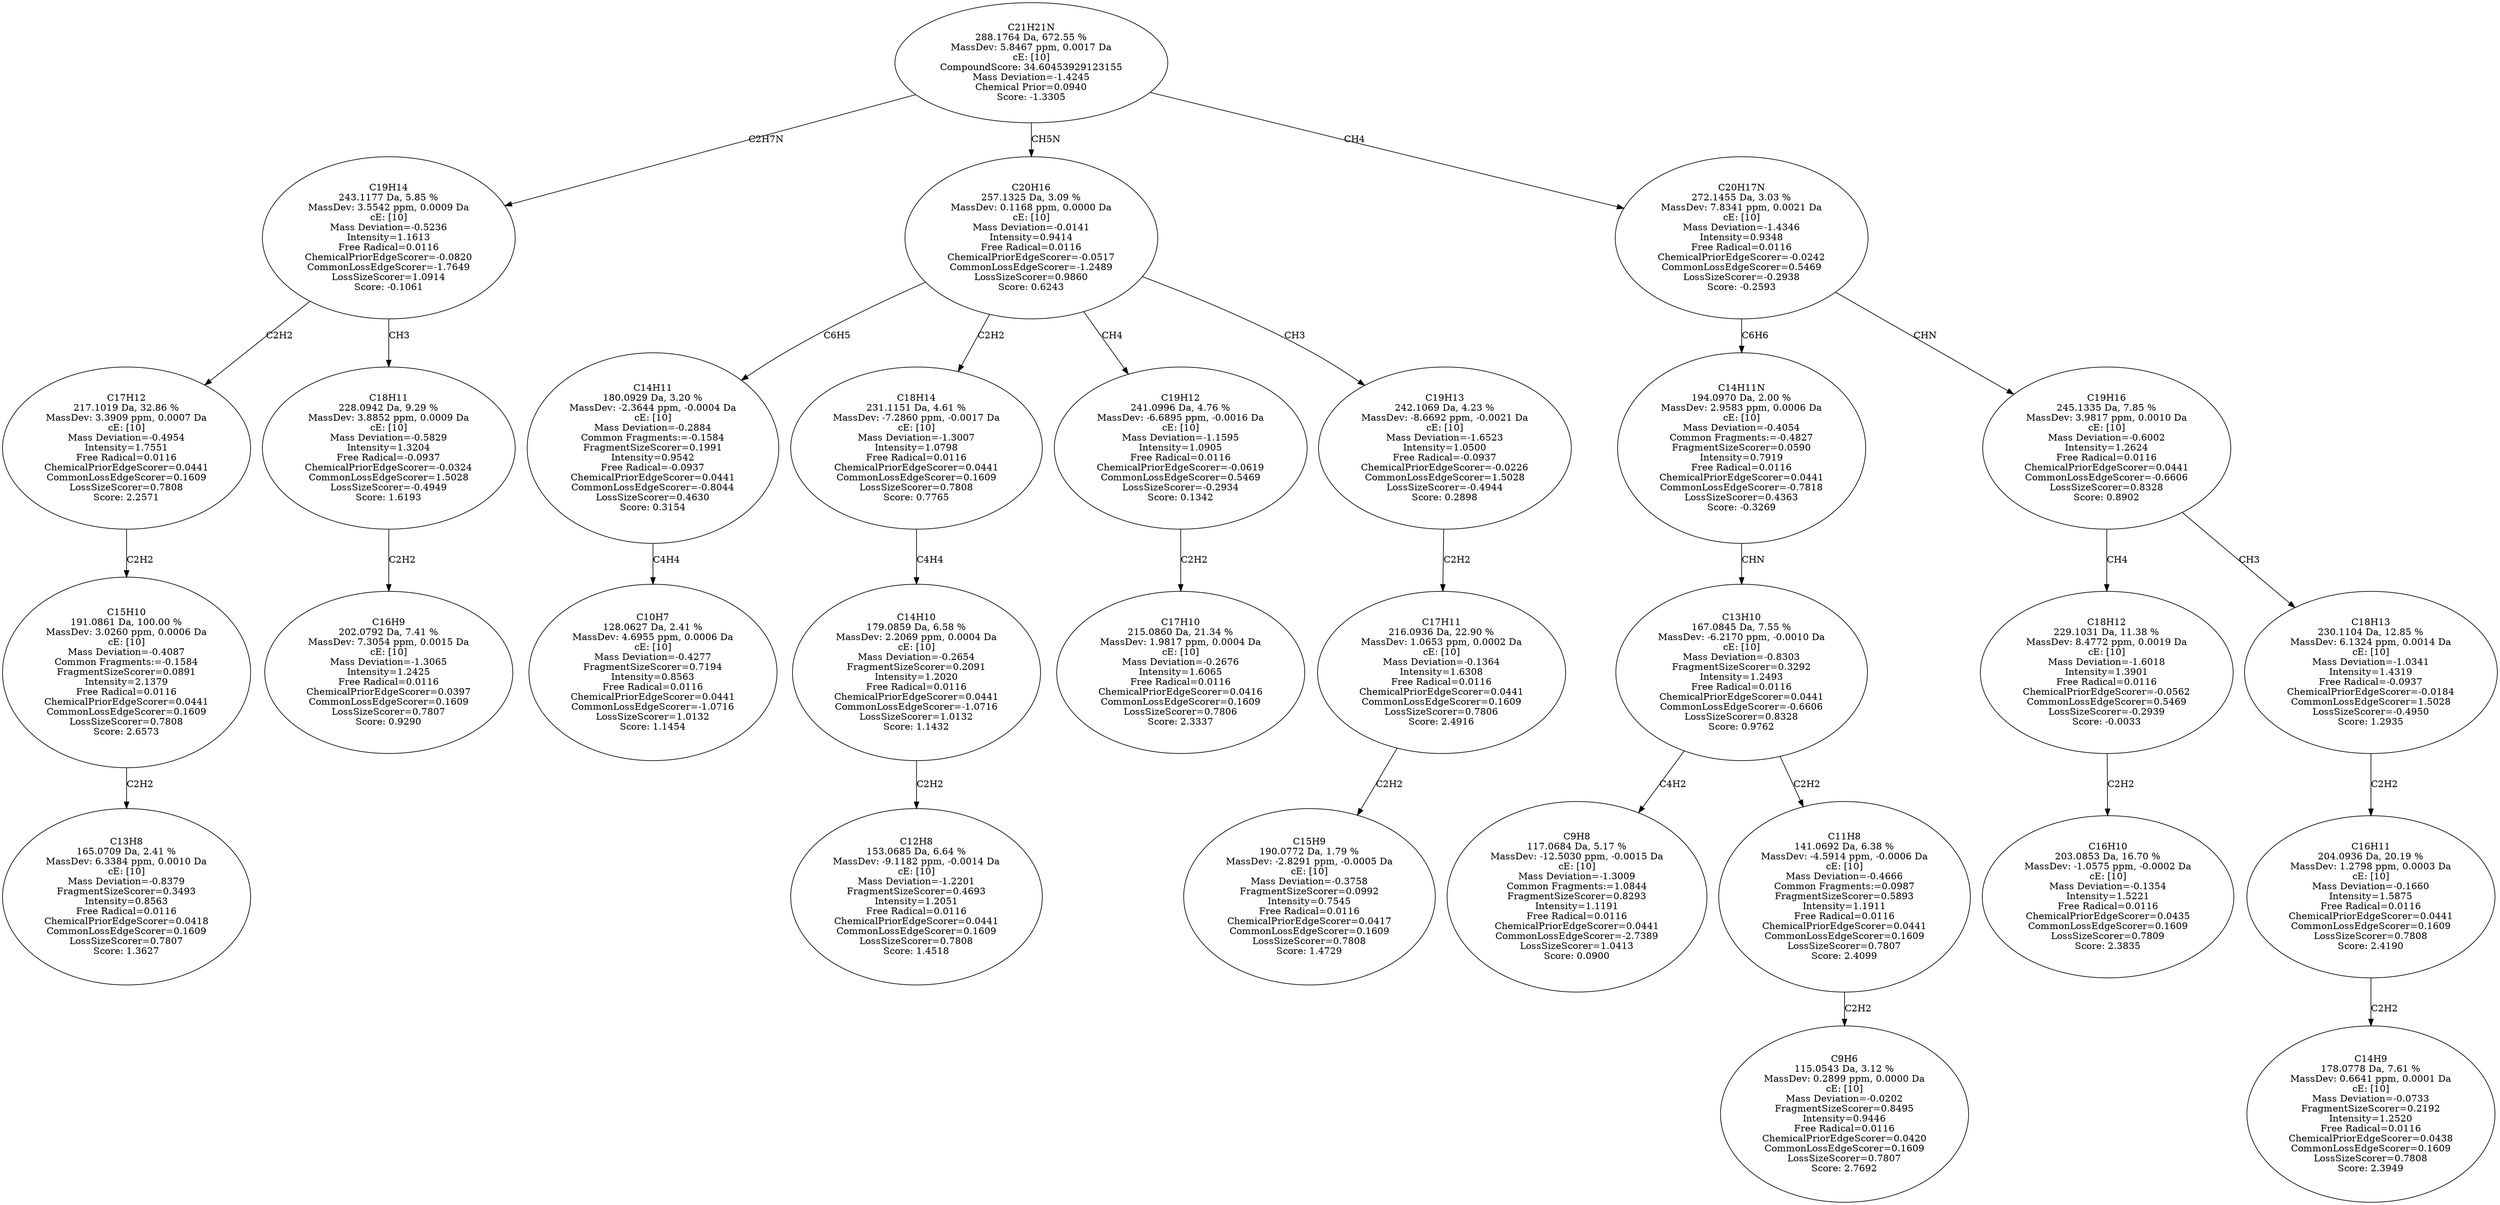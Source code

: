 strict digraph {
v1 [label="C13H8\n165.0709 Da, 2.41 %\nMassDev: 6.3384 ppm, 0.0010 Da\ncE: [10]\nMass Deviation=-0.8379\nFragmentSizeScorer=0.3493\nIntensity=0.8563\nFree Radical=0.0116\nChemicalPriorEdgeScorer=0.0418\nCommonLossEdgeScorer=0.1609\nLossSizeScorer=0.7807\nScore: 1.3627"];
v2 [label="C15H10\n191.0861 Da, 100.00 %\nMassDev: 3.0260 ppm, 0.0006 Da\ncE: [10]\nMass Deviation=-0.4087\nCommon Fragments:=-0.1584\nFragmentSizeScorer=0.0891\nIntensity=2.1379\nFree Radical=0.0116\nChemicalPriorEdgeScorer=0.0441\nCommonLossEdgeScorer=0.1609\nLossSizeScorer=0.7808\nScore: 2.6573"];
v3 [label="C17H12\n217.1019 Da, 32.86 %\nMassDev: 3.3909 ppm, 0.0007 Da\ncE: [10]\nMass Deviation=-0.4954\nIntensity=1.7551\nFree Radical=0.0116\nChemicalPriorEdgeScorer=0.0441\nCommonLossEdgeScorer=0.1609\nLossSizeScorer=0.7808\nScore: 2.2571"];
v4 [label="C16H9\n202.0792 Da, 7.41 %\nMassDev: 7.3054 ppm, 0.0015 Da\ncE: [10]\nMass Deviation=-1.3065\nIntensity=1.2425\nFree Radical=0.0116\nChemicalPriorEdgeScorer=0.0397\nCommonLossEdgeScorer=0.1609\nLossSizeScorer=0.7807\nScore: 0.9290"];
v5 [label="C18H11\n228.0942 Da, 9.29 %\nMassDev: 3.8852 ppm, 0.0009 Da\ncE: [10]\nMass Deviation=-0.5829\nIntensity=1.3204\nFree Radical=-0.0937\nChemicalPriorEdgeScorer=-0.0324\nCommonLossEdgeScorer=1.5028\nLossSizeScorer=-0.4949\nScore: 1.6193"];
v6 [label="C19H14\n243.1177 Da, 5.85 %\nMassDev: 3.5542 ppm, 0.0009 Da\ncE: [10]\nMass Deviation=-0.5236\nIntensity=1.1613\nFree Radical=0.0116\nChemicalPriorEdgeScorer=-0.0820\nCommonLossEdgeScorer=-1.7649\nLossSizeScorer=1.0914\nScore: -0.1061"];
v7 [label="C10H7\n128.0627 Da, 2.41 %\nMassDev: 4.6955 ppm, 0.0006 Da\ncE: [10]\nMass Deviation=-0.4277\nFragmentSizeScorer=0.7194\nIntensity=0.8563\nFree Radical=0.0116\nChemicalPriorEdgeScorer=0.0441\nCommonLossEdgeScorer=-1.0716\nLossSizeScorer=1.0132\nScore: 1.1454"];
v8 [label="C14H11\n180.0929 Da, 3.20 %\nMassDev: -2.3644 ppm, -0.0004 Da\ncE: [10]\nMass Deviation=-0.2884\nCommon Fragments:=-0.1584\nFragmentSizeScorer=0.1991\nIntensity=0.9542\nFree Radical=-0.0937\nChemicalPriorEdgeScorer=0.0441\nCommonLossEdgeScorer=-0.8044\nLossSizeScorer=0.4630\nScore: 0.3154"];
v9 [label="C12H8\n153.0685 Da, 6.64 %\nMassDev: -9.1182 ppm, -0.0014 Da\ncE: [10]\nMass Deviation=-1.2201\nFragmentSizeScorer=0.4693\nIntensity=1.2051\nFree Radical=0.0116\nChemicalPriorEdgeScorer=0.0441\nCommonLossEdgeScorer=0.1609\nLossSizeScorer=0.7808\nScore: 1.4518"];
v10 [label="C14H10\n179.0859 Da, 6.58 %\nMassDev: 2.2069 ppm, 0.0004 Da\ncE: [10]\nMass Deviation=-0.2654\nFragmentSizeScorer=0.2091\nIntensity=1.2020\nFree Radical=0.0116\nChemicalPriorEdgeScorer=0.0441\nCommonLossEdgeScorer=-1.0716\nLossSizeScorer=1.0132\nScore: 1.1432"];
v11 [label="C18H14\n231.1151 Da, 4.61 %\nMassDev: -7.2860 ppm, -0.0017 Da\ncE: [10]\nMass Deviation=-1.3007\nIntensity=1.0798\nFree Radical=0.0116\nChemicalPriorEdgeScorer=0.0441\nCommonLossEdgeScorer=0.1609\nLossSizeScorer=0.7808\nScore: 0.7765"];
v12 [label="C17H10\n215.0860 Da, 21.34 %\nMassDev: 1.9817 ppm, 0.0004 Da\ncE: [10]\nMass Deviation=-0.2676\nIntensity=1.6065\nFree Radical=0.0116\nChemicalPriorEdgeScorer=0.0416\nCommonLossEdgeScorer=0.1609\nLossSizeScorer=0.7806\nScore: 2.3337"];
v13 [label="C19H12\n241.0996 Da, 4.76 %\nMassDev: -6.6895 ppm, -0.0016 Da\ncE: [10]\nMass Deviation=-1.1595\nIntensity=1.0905\nFree Radical=0.0116\nChemicalPriorEdgeScorer=-0.0619\nCommonLossEdgeScorer=0.5469\nLossSizeScorer=-0.2934\nScore: 0.1342"];
v14 [label="C15H9\n190.0772 Da, 1.79 %\nMassDev: -2.8291 ppm, -0.0005 Da\ncE: [10]\nMass Deviation=-0.3758\nFragmentSizeScorer=0.0992\nIntensity=0.7545\nFree Radical=0.0116\nChemicalPriorEdgeScorer=0.0417\nCommonLossEdgeScorer=0.1609\nLossSizeScorer=0.7808\nScore: 1.4729"];
v15 [label="C17H11\n216.0936 Da, 22.90 %\nMassDev: 1.0653 ppm, 0.0002 Da\ncE: [10]\nMass Deviation=-0.1364\nIntensity=1.6308\nFree Radical=0.0116\nChemicalPriorEdgeScorer=0.0441\nCommonLossEdgeScorer=0.1609\nLossSizeScorer=0.7806\nScore: 2.4916"];
v16 [label="C19H13\n242.1069 Da, 4.23 %\nMassDev: -8.6692 ppm, -0.0021 Da\ncE: [10]\nMass Deviation=-1.6523\nIntensity=1.0500\nFree Radical=-0.0937\nChemicalPriorEdgeScorer=-0.0226\nCommonLossEdgeScorer=1.5028\nLossSizeScorer=-0.4944\nScore: 0.2898"];
v17 [label="C20H16\n257.1325 Da, 3.09 %\nMassDev: 0.1168 ppm, 0.0000 Da\ncE: [10]\nMass Deviation=-0.0141\nIntensity=0.9414\nFree Radical=0.0116\nChemicalPriorEdgeScorer=-0.0517\nCommonLossEdgeScorer=-1.2489\nLossSizeScorer=0.9860\nScore: 0.6243"];
v18 [label="C9H8\n117.0684 Da, 5.17 %\nMassDev: -12.5030 ppm, -0.0015 Da\ncE: [10]\nMass Deviation=-1.3009\nCommon Fragments:=1.0844\nFragmentSizeScorer=0.8293\nIntensity=1.1191\nFree Radical=0.0116\nChemicalPriorEdgeScorer=0.0441\nCommonLossEdgeScorer=-2.7389\nLossSizeScorer=1.0413\nScore: 0.0900"];
v19 [label="C9H6\n115.0543 Da, 3.12 %\nMassDev: 0.2899 ppm, 0.0000 Da\ncE: [10]\nMass Deviation=-0.0202\nFragmentSizeScorer=0.8495\nIntensity=0.9446\nFree Radical=0.0116\nChemicalPriorEdgeScorer=0.0420\nCommonLossEdgeScorer=0.1609\nLossSizeScorer=0.7807\nScore: 2.7692"];
v20 [label="C11H8\n141.0692 Da, 6.38 %\nMassDev: -4.5914 ppm, -0.0006 Da\ncE: [10]\nMass Deviation=-0.4666\nCommon Fragments:=0.0987\nFragmentSizeScorer=0.5893\nIntensity=1.1911\nFree Radical=0.0116\nChemicalPriorEdgeScorer=0.0441\nCommonLossEdgeScorer=0.1609\nLossSizeScorer=0.7807\nScore: 2.4099"];
v21 [label="C13H10\n167.0845 Da, 7.55 %\nMassDev: -6.2170 ppm, -0.0010 Da\ncE: [10]\nMass Deviation=-0.8303\nFragmentSizeScorer=0.3292\nIntensity=1.2493\nFree Radical=0.0116\nChemicalPriorEdgeScorer=0.0441\nCommonLossEdgeScorer=-0.6606\nLossSizeScorer=0.8328\nScore: 0.9762"];
v22 [label="C14H11N\n194.0970 Da, 2.00 %\nMassDev: 2.9583 ppm, 0.0006 Da\ncE: [10]\nMass Deviation=-0.4054\nCommon Fragments:=-0.4827\nFragmentSizeScorer=0.0590\nIntensity=0.7919\nFree Radical=0.0116\nChemicalPriorEdgeScorer=0.0441\nCommonLossEdgeScorer=-0.7818\nLossSizeScorer=0.4363\nScore: -0.3269"];
v23 [label="C16H10\n203.0853 Da, 16.70 %\nMassDev: -1.0575 ppm, -0.0002 Da\ncE: [10]\nMass Deviation=-0.1354\nIntensity=1.5221\nFree Radical=0.0116\nChemicalPriorEdgeScorer=0.0435\nCommonLossEdgeScorer=0.1609\nLossSizeScorer=0.7809\nScore: 2.3835"];
v24 [label="C18H12\n229.1031 Da, 11.38 %\nMassDev: 8.4772 ppm, 0.0019 Da\ncE: [10]\nMass Deviation=-1.6018\nIntensity=1.3901\nFree Radical=0.0116\nChemicalPriorEdgeScorer=-0.0562\nCommonLossEdgeScorer=0.5469\nLossSizeScorer=-0.2939\nScore: -0.0033"];
v25 [label="C14H9\n178.0778 Da, 7.61 %\nMassDev: 0.6641 ppm, 0.0001 Da\ncE: [10]\nMass Deviation=-0.0733\nFragmentSizeScorer=0.2192\nIntensity=1.2520\nFree Radical=0.0116\nChemicalPriorEdgeScorer=0.0438\nCommonLossEdgeScorer=0.1609\nLossSizeScorer=0.7808\nScore: 2.3949"];
v26 [label="C16H11\n204.0936 Da, 20.19 %\nMassDev: 1.2798 ppm, 0.0003 Da\ncE: [10]\nMass Deviation=-0.1660\nIntensity=1.5875\nFree Radical=0.0116\nChemicalPriorEdgeScorer=0.0441\nCommonLossEdgeScorer=0.1609\nLossSizeScorer=0.7808\nScore: 2.4190"];
v27 [label="C18H13\n230.1104 Da, 12.85 %\nMassDev: 6.1324 ppm, 0.0014 Da\ncE: [10]\nMass Deviation=-1.0341\nIntensity=1.4319\nFree Radical=-0.0937\nChemicalPriorEdgeScorer=-0.0184\nCommonLossEdgeScorer=1.5028\nLossSizeScorer=-0.4950\nScore: 1.2935"];
v28 [label="C19H16\n245.1335 Da, 7.85 %\nMassDev: 3.9817 ppm, 0.0010 Da\ncE: [10]\nMass Deviation=-0.6002\nIntensity=1.2624\nFree Radical=0.0116\nChemicalPriorEdgeScorer=0.0441\nCommonLossEdgeScorer=-0.6606\nLossSizeScorer=0.8328\nScore: 0.8902"];
v29 [label="C20H17N\n272.1455 Da, 3.03 %\nMassDev: 7.8341 ppm, 0.0021 Da\ncE: [10]\nMass Deviation=-1.4346\nIntensity=0.9348\nFree Radical=0.0116\nChemicalPriorEdgeScorer=-0.0242\nCommonLossEdgeScorer=0.5469\nLossSizeScorer=-0.2938\nScore: -0.2593"];
v30 [label="C21H21N\n288.1764 Da, 672.55 %\nMassDev: 5.8467 ppm, 0.0017 Da\ncE: [10]\nCompoundScore: 34.60453929123155\nMass Deviation=-1.4245\nChemical Prior=0.0940\nScore: -1.3305"];
v2 -> v1 [label="C2H2"];
v3 -> v2 [label="C2H2"];
v6 -> v3 [label="C2H2"];
v5 -> v4 [label="C2H2"];
v6 -> v5 [label="CH3"];
v30 -> v6 [label="C2H7N"];
v8 -> v7 [label="C4H4"];
v17 -> v8 [label="C6H5"];
v10 -> v9 [label="C2H2"];
v11 -> v10 [label="C4H4"];
v17 -> v11 [label="C2H2"];
v13 -> v12 [label="C2H2"];
v17 -> v13 [label="CH4"];
v15 -> v14 [label="C2H2"];
v16 -> v15 [label="C2H2"];
v17 -> v16 [label="CH3"];
v30 -> v17 [label="CH5N"];
v21 -> v18 [label="C4H2"];
v20 -> v19 [label="C2H2"];
v21 -> v20 [label="C2H2"];
v22 -> v21 [label="CHN"];
v29 -> v22 [label="C6H6"];
v24 -> v23 [label="C2H2"];
v28 -> v24 [label="CH4"];
v26 -> v25 [label="C2H2"];
v27 -> v26 [label="C2H2"];
v28 -> v27 [label="CH3"];
v29 -> v28 [label="CHN"];
v30 -> v29 [label="CH4"];
}